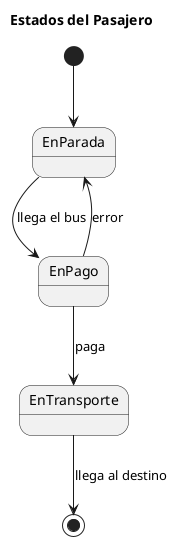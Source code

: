 @startuml
title Estados del Pasajero

[*] --> EnParada

state EnParada {
}

EnParada --> EnPago : llega el bus
EnPago --> EnParada : error
EnPago --> EnTransporte : paga
EnTransporte --> [*] : llega al destino

state EnPago {
}

state EnTransporte {
}

@enduml
